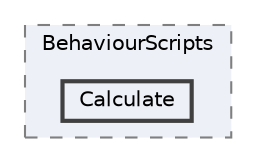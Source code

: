 digraph "004_Character/Enemy/CommonBehaviorTree/BehaviourScripts/Calculate"
{
 // LATEX_PDF_SIZE
  bgcolor="transparent";
  edge [fontname=Helvetica,fontsize=10,labelfontname=Helvetica,labelfontsize=10];
  node [fontname=Helvetica,fontsize=10,shape=box,height=0.2,width=0.4];
  compound=true
  subgraph clusterdir_0874f834d896bb13e9ef2f84f02aa744 {
    graph [ bgcolor="#edf0f7", pencolor="grey50", label="BehaviourScripts", fontname=Helvetica,fontsize=10 style="filled,dashed", URL="dir_0874f834d896bb13e9ef2f84f02aa744.html",tooltip=""]
  dir_592e38094f69457e804c51e9060821af [label="Calculate", fillcolor="#edf0f7", color="grey25", style="filled,bold", URL="dir_592e38094f69457e804c51e9060821af.html",tooltip=""];
  }
}

